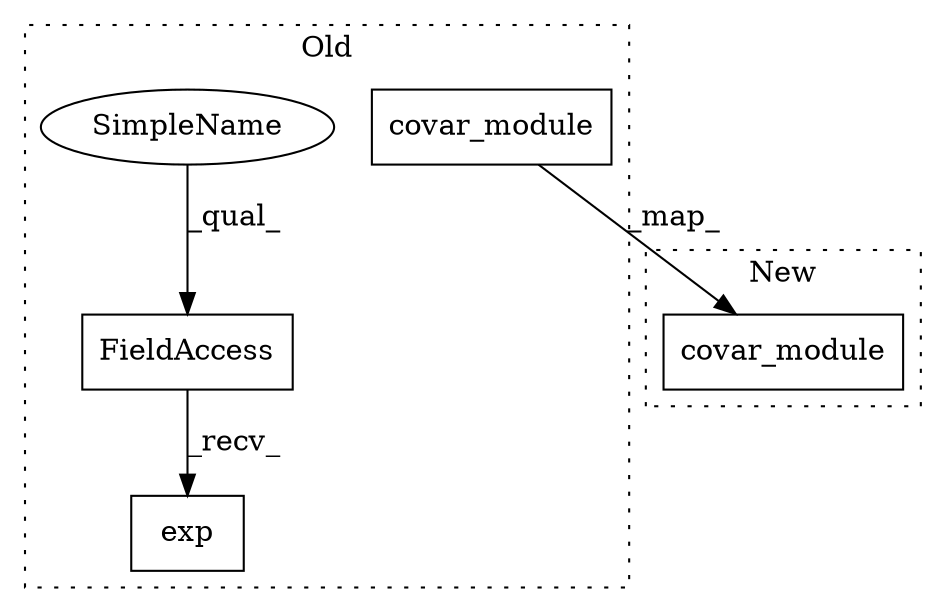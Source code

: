 digraph G {
subgraph cluster0 {
1 [label="covar_module" a="32" s="1571,1585" l="13,1" shape="box"];
3 [label="FieldAccess" a="22" s="1589" l="20" shape="box"];
4 [label="exp" a="32" s="1610" l="5" shape="box"];
5 [label="SimpleName" a="42" s="1589" l="4" shape="ellipse"];
label = "Old";
style="dotted";
}
subgraph cluster1 {
2 [label="covar_module" a="32" s="1436,1450" l="13,1" shape="box"];
label = "New";
style="dotted";
}
1 -> 2 [label="_map_"];
3 -> 4 [label="_recv_"];
5 -> 3 [label="_qual_"];
}